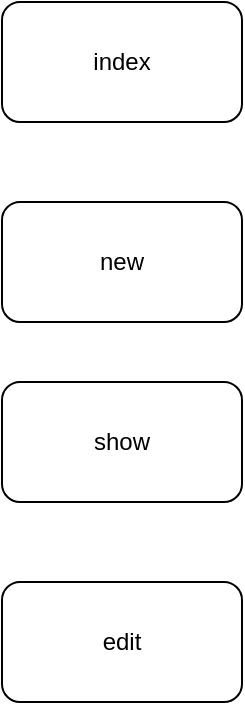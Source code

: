 <mxfile>
    <diagram id="-lctt-TCDl3jbC1tvKP7" name="ページ1">
        <mxGraphModel dx="1370" dy="779" grid="1" gridSize="10" guides="1" tooltips="1" connect="1" arrows="1" fold="1" page="1" pageScale="1" pageWidth="827" pageHeight="1169" math="0" shadow="0">
            <root>
                <mxCell id="0"/>
                <mxCell id="1" parent="0"/>
                <mxCell id="2" value="index" style="rounded=1;whiteSpace=wrap;html=1;" vertex="1" parent="1">
                    <mxGeometry x="40" y="50" width="120" height="60" as="geometry"/>
                </mxCell>
                <mxCell id="3" value="new" style="rounded=1;whiteSpace=wrap;html=1;" vertex="1" parent="1">
                    <mxGeometry x="40" y="150" width="120" height="60" as="geometry"/>
                </mxCell>
                <mxCell id="4" value="show" style="rounded=1;whiteSpace=wrap;html=1;" vertex="1" parent="1">
                    <mxGeometry x="40" y="240" width="120" height="60" as="geometry"/>
                </mxCell>
                <mxCell id="5" value="edit" style="rounded=1;whiteSpace=wrap;html=1;" vertex="1" parent="1">
                    <mxGeometry x="40" y="340" width="120" height="60" as="geometry"/>
                </mxCell>
            </root>
        </mxGraphModel>
    </diagram>
</mxfile>